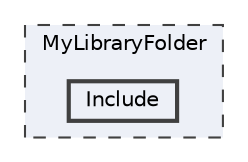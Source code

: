 digraph "C:/Users/K.Lourenco/source/repos/CMake_Ninja/MyLibraryFolder/Include"
{
 // LATEX_PDF_SIZE
  bgcolor="transparent";
  edge [fontname=Helvetica,fontsize=10,labelfontname=Helvetica,labelfontsize=10];
  node [fontname=Helvetica,fontsize=10,shape=box,height=0.2,width=0.4];
  compound=true
  subgraph clusterdir_4c8a712660d196a2efdbe3c38ebda330 {
    graph [ bgcolor="#edf0f7", pencolor="grey25", label="MyLibraryFolder", fontname=Helvetica,fontsize=10 style="filled,dashed", URL="dir_4c8a712660d196a2efdbe3c38ebda330.html",tooltip=""]
  dir_5a2359db4b13a68dd7af29d4a7fca0fd [label="Include", fillcolor="#edf0f7", color="grey25", style="filled,bold", URL="dir_5a2359db4b13a68dd7af29d4a7fca0fd.html",tooltip=""];
  }
}
